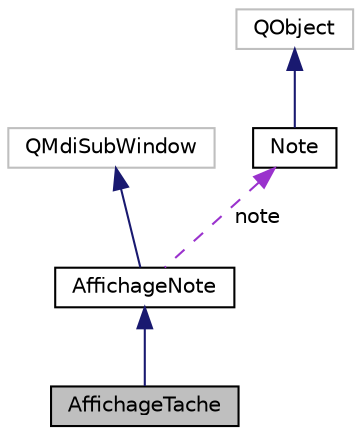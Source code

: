 digraph "AffichageTache"
{
  edge [fontname="Helvetica",fontsize="10",labelfontname="Helvetica",labelfontsize="10"];
  node [fontname="Helvetica",fontsize="10",shape=record];
  Node3 [label="AffichageTache",height=0.2,width=0.4,color="black", fillcolor="grey75", style="filled", fontcolor="black"];
  Node4 -> Node3 [dir="back",color="midnightblue",fontsize="10",style="solid",fontname="Helvetica"];
  Node4 [label="AffichageNote",height=0.2,width=0.4,color="black", fillcolor="white", style="filled",URL="$class_affichage_note.html",tooltip="Classe abstraite pour l&#39;affichage d&#39;une Note. "];
  Node5 -> Node4 [dir="back",color="midnightblue",fontsize="10",style="solid",fontname="Helvetica"];
  Node5 [label="QMdiSubWindow",height=0.2,width=0.4,color="grey75", fillcolor="white", style="filled"];
  Node6 -> Node4 [dir="back",color="darkorchid3",fontsize="10",style="dashed",label=" note" ,fontname="Helvetica"];
  Node6 [label="Note",height=0.2,width=0.4,color="black", fillcolor="white", style="filled",URL="$class_note.html",tooltip="Classe gérant une note, composée de toutes ses versions. "];
  Node7 -> Node6 [dir="back",color="midnightblue",fontsize="10",style="solid",fontname="Helvetica"];
  Node7 [label="QObject",height=0.2,width=0.4,color="grey75", fillcolor="white", style="filled"];
}
